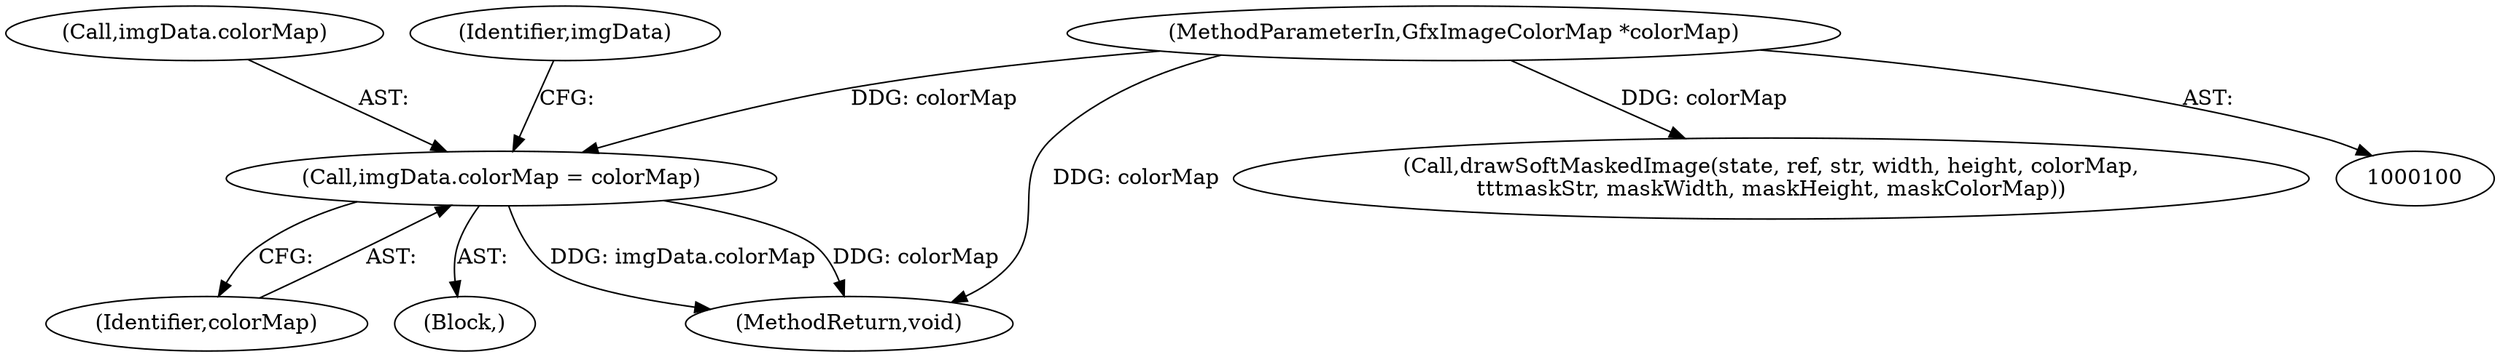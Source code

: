 digraph "0_poppler_7b2d314a61fd0e12f47c62996cb49ec0d1ba747a_11@pointer" {
"1000341" [label="(Call,imgData.colorMap = colorMap)"];
"1000106" [label="(MethodParameterIn,GfxImageColorMap *colorMap)"];
"1000342" [label="(Call,imgData.colorMap)"];
"1000345" [label="(Identifier,colorMap)"];
"1000176" [label="(Block,)"];
"1000106" [label="(MethodParameterIn,GfxImageColorMap *colorMap)"];
"1000348" [label="(Identifier,imgData)"];
"1000703" [label="(MethodReturn,void)"];
"1000162" [label="(Call,drawSoftMaskedImage(state, ref, str, width, height, colorMap,\n\t\t\tmaskStr, maskWidth, maskHeight, maskColorMap))"];
"1000341" [label="(Call,imgData.colorMap = colorMap)"];
"1000341" -> "1000176"  [label="AST: "];
"1000341" -> "1000345"  [label="CFG: "];
"1000342" -> "1000341"  [label="AST: "];
"1000345" -> "1000341"  [label="AST: "];
"1000348" -> "1000341"  [label="CFG: "];
"1000341" -> "1000703"  [label="DDG: imgData.colorMap"];
"1000341" -> "1000703"  [label="DDG: colorMap"];
"1000106" -> "1000341"  [label="DDG: colorMap"];
"1000106" -> "1000100"  [label="AST: "];
"1000106" -> "1000703"  [label="DDG: colorMap"];
"1000106" -> "1000162"  [label="DDG: colorMap"];
}
